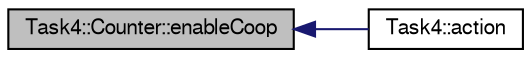 digraph "Task4::Counter::enableCoop"
{
  bgcolor="transparent";
  edge [fontname="FreeSans",fontsize="10",labelfontname="FreeSans",labelfontsize="10"];
  node [fontname="FreeSans",fontsize="10",shape=record];
  rankdir="LR";
  Node1 [label="Task4::Counter::enableCoop",height=0.2,width=0.4,color="black", fillcolor="grey75", style="filled" fontcolor="black"];
  Node1 -> Node2 [dir="back",color="midnightblue",fontsize="10",style="solid",fontname="FreeSans"];
  Node2 [label="Task4::action",height=0.2,width=0.4,color="black",URL="$classTask4.html#a2a7d07836599ad51be274201cf6c2027",tooltip="start operation"];
}
